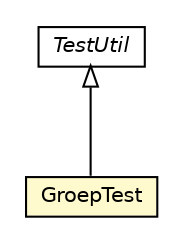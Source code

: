 #!/usr/local/bin/dot
#
# Class diagram 
# Generated by UMLGraph version R5_6-24-gf6e263 (http://www.umlgraph.org/)
#

digraph G {
	edge [fontname="Helvetica",fontsize=10,labelfontname="Helvetica",labelfontsize=10];
	node [fontname="Helvetica",fontsize=10,shape=plaintext];
	nodesep=0.25;
	ranksep=0.5;
	// nl.b3p.brmo.persistence.TestUtil
	c54 [label=<<table title="nl.b3p.brmo.persistence.TestUtil" border="0" cellborder="1" cellspacing="0" cellpadding="2" port="p" href="../TestUtil.html">
		<tr><td><table border="0" cellspacing="0" cellpadding="1">
<tr><td align="center" balign="center"><font face="Helvetica-Oblique"> TestUtil </font></td></tr>
		</table></td></tr>
		</table>>, URL="../TestUtil.html", fontname="Helvetica", fontcolor="black", fontsize=10.0];
	// nl.b3p.brmo.persistence.auth.GroepTest
	c55 [label=<<table title="nl.b3p.brmo.persistence.auth.GroepTest" border="0" cellborder="1" cellspacing="0" cellpadding="2" port="p" bgcolor="lemonChiffon" href="./GroepTest.html">
		<tr><td><table border="0" cellspacing="0" cellpadding="1">
<tr><td align="center" balign="center"> GroepTest </td></tr>
		</table></td></tr>
		</table>>, URL="./GroepTest.html", fontname="Helvetica", fontcolor="black", fontsize=10.0];
	//nl.b3p.brmo.persistence.auth.GroepTest extends nl.b3p.brmo.persistence.TestUtil
	c54:p -> c55:p [dir=back,arrowtail=empty];
}


